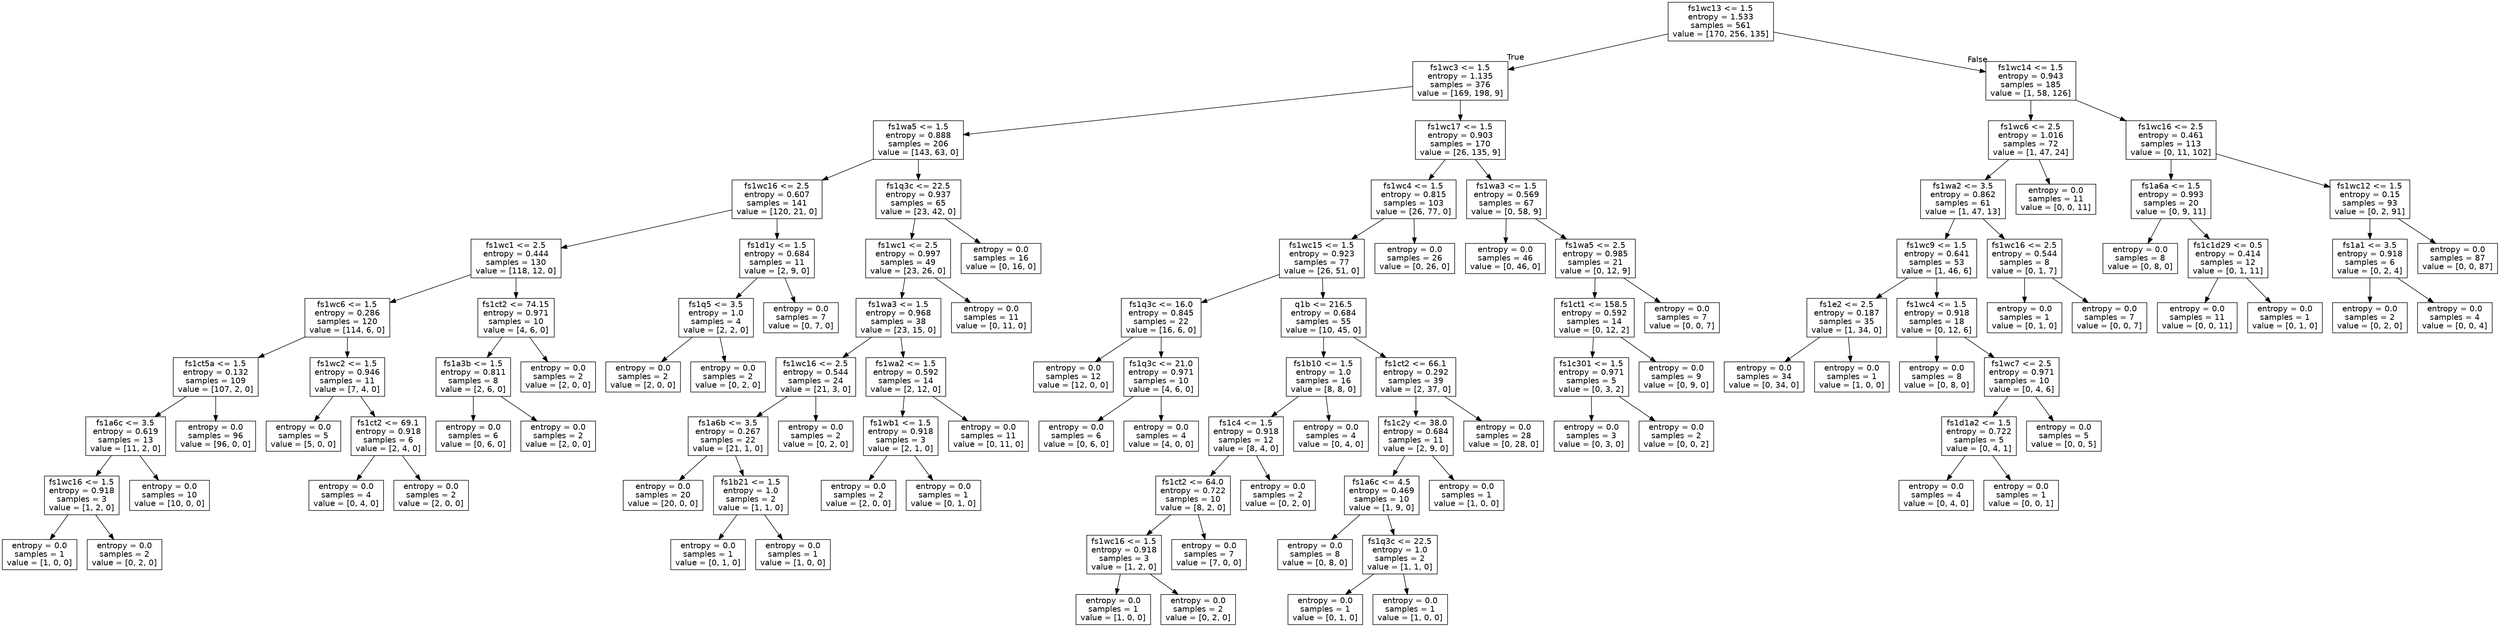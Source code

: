 digraph Tree {
node [shape=box, fontname="helvetica"] ;
edge [fontname="helvetica"] ;
0 [label="fs1wc13 <= 1.5\nentropy = 1.533\nsamples = 561\nvalue = [170, 256, 135]"] ;
1 [label="fs1wc3 <= 1.5\nentropy = 1.135\nsamples = 376\nvalue = [169, 198, 9]"] ;
0 -> 1 [labeldistance=2.5, labelangle=45, headlabel="True"] ;
2 [label="fs1wa5 <= 1.5\nentropy = 0.888\nsamples = 206\nvalue = [143, 63, 0]"] ;
1 -> 2 ;
3 [label="fs1wc16 <= 2.5\nentropy = 0.607\nsamples = 141\nvalue = [120, 21, 0]"] ;
2 -> 3 ;
4 [label="fs1wc1 <= 2.5\nentropy = 0.444\nsamples = 130\nvalue = [118, 12, 0]"] ;
3 -> 4 ;
5 [label="fs1wc6 <= 1.5\nentropy = 0.286\nsamples = 120\nvalue = [114, 6, 0]"] ;
4 -> 5 ;
6 [label="fs1ct5a <= 1.5\nentropy = 0.132\nsamples = 109\nvalue = [107, 2, 0]"] ;
5 -> 6 ;
7 [label="fs1a6c <= 3.5\nentropy = 0.619\nsamples = 13\nvalue = [11, 2, 0]"] ;
6 -> 7 ;
8 [label="fs1wc16 <= 1.5\nentropy = 0.918\nsamples = 3\nvalue = [1, 2, 0]"] ;
7 -> 8 ;
9 [label="entropy = 0.0\nsamples = 1\nvalue = [1, 0, 0]"] ;
8 -> 9 ;
10 [label="entropy = 0.0\nsamples = 2\nvalue = [0, 2, 0]"] ;
8 -> 10 ;
11 [label="entropy = 0.0\nsamples = 10\nvalue = [10, 0, 0]"] ;
7 -> 11 ;
12 [label="entropy = 0.0\nsamples = 96\nvalue = [96, 0, 0]"] ;
6 -> 12 ;
13 [label="fs1wc2 <= 1.5\nentropy = 0.946\nsamples = 11\nvalue = [7, 4, 0]"] ;
5 -> 13 ;
14 [label="entropy = 0.0\nsamples = 5\nvalue = [5, 0, 0]"] ;
13 -> 14 ;
15 [label="fs1ct2 <= 69.1\nentropy = 0.918\nsamples = 6\nvalue = [2, 4, 0]"] ;
13 -> 15 ;
16 [label="entropy = 0.0\nsamples = 4\nvalue = [0, 4, 0]"] ;
15 -> 16 ;
17 [label="entropy = 0.0\nsamples = 2\nvalue = [2, 0, 0]"] ;
15 -> 17 ;
18 [label="fs1ct2 <= 74.15\nentropy = 0.971\nsamples = 10\nvalue = [4, 6, 0]"] ;
4 -> 18 ;
19 [label="fs1a3b <= 1.5\nentropy = 0.811\nsamples = 8\nvalue = [2, 6, 0]"] ;
18 -> 19 ;
20 [label="entropy = 0.0\nsamples = 6\nvalue = [0, 6, 0]"] ;
19 -> 20 ;
21 [label="entropy = 0.0\nsamples = 2\nvalue = [2, 0, 0]"] ;
19 -> 21 ;
22 [label="entropy = 0.0\nsamples = 2\nvalue = [2, 0, 0]"] ;
18 -> 22 ;
23 [label="fs1d1y <= 1.5\nentropy = 0.684\nsamples = 11\nvalue = [2, 9, 0]"] ;
3 -> 23 ;
24 [label="fs1q5 <= 3.5\nentropy = 1.0\nsamples = 4\nvalue = [2, 2, 0]"] ;
23 -> 24 ;
25 [label="entropy = 0.0\nsamples = 2\nvalue = [2, 0, 0]"] ;
24 -> 25 ;
26 [label="entropy = 0.0\nsamples = 2\nvalue = [0, 2, 0]"] ;
24 -> 26 ;
27 [label="entropy = 0.0\nsamples = 7\nvalue = [0, 7, 0]"] ;
23 -> 27 ;
28 [label="fs1q3c <= 22.5\nentropy = 0.937\nsamples = 65\nvalue = [23, 42, 0]"] ;
2 -> 28 ;
29 [label="fs1wc1 <= 2.5\nentropy = 0.997\nsamples = 49\nvalue = [23, 26, 0]"] ;
28 -> 29 ;
30 [label="fs1wa3 <= 1.5\nentropy = 0.968\nsamples = 38\nvalue = [23, 15, 0]"] ;
29 -> 30 ;
31 [label="fs1wc16 <= 2.5\nentropy = 0.544\nsamples = 24\nvalue = [21, 3, 0]"] ;
30 -> 31 ;
32 [label="fs1a6b <= 3.5\nentropy = 0.267\nsamples = 22\nvalue = [21, 1, 0]"] ;
31 -> 32 ;
33 [label="entropy = 0.0\nsamples = 20\nvalue = [20, 0, 0]"] ;
32 -> 33 ;
34 [label="fs1b21 <= 1.5\nentropy = 1.0\nsamples = 2\nvalue = [1, 1, 0]"] ;
32 -> 34 ;
35 [label="entropy = 0.0\nsamples = 1\nvalue = [0, 1, 0]"] ;
34 -> 35 ;
36 [label="entropy = 0.0\nsamples = 1\nvalue = [1, 0, 0]"] ;
34 -> 36 ;
37 [label="entropy = 0.0\nsamples = 2\nvalue = [0, 2, 0]"] ;
31 -> 37 ;
38 [label="fs1wa2 <= 1.5\nentropy = 0.592\nsamples = 14\nvalue = [2, 12, 0]"] ;
30 -> 38 ;
39 [label="fs1wb1 <= 1.5\nentropy = 0.918\nsamples = 3\nvalue = [2, 1, 0]"] ;
38 -> 39 ;
40 [label="entropy = 0.0\nsamples = 2\nvalue = [2, 0, 0]"] ;
39 -> 40 ;
41 [label="entropy = 0.0\nsamples = 1\nvalue = [0, 1, 0]"] ;
39 -> 41 ;
42 [label="entropy = 0.0\nsamples = 11\nvalue = [0, 11, 0]"] ;
38 -> 42 ;
43 [label="entropy = 0.0\nsamples = 11\nvalue = [0, 11, 0]"] ;
29 -> 43 ;
44 [label="entropy = 0.0\nsamples = 16\nvalue = [0, 16, 0]"] ;
28 -> 44 ;
45 [label="fs1wc17 <= 1.5\nentropy = 0.903\nsamples = 170\nvalue = [26, 135, 9]"] ;
1 -> 45 ;
46 [label="fs1wc4 <= 1.5\nentropy = 0.815\nsamples = 103\nvalue = [26, 77, 0]"] ;
45 -> 46 ;
47 [label="fs1wc15 <= 1.5\nentropy = 0.923\nsamples = 77\nvalue = [26, 51, 0]"] ;
46 -> 47 ;
48 [label="fs1q3c <= 16.0\nentropy = 0.845\nsamples = 22\nvalue = [16, 6, 0]"] ;
47 -> 48 ;
49 [label="entropy = 0.0\nsamples = 12\nvalue = [12, 0, 0]"] ;
48 -> 49 ;
50 [label="fs1q3c <= 21.0\nentropy = 0.971\nsamples = 10\nvalue = [4, 6, 0]"] ;
48 -> 50 ;
51 [label="entropy = 0.0\nsamples = 6\nvalue = [0, 6, 0]"] ;
50 -> 51 ;
52 [label="entropy = 0.0\nsamples = 4\nvalue = [4, 0, 0]"] ;
50 -> 52 ;
53 [label="q1b <= 216.5\nentropy = 0.684\nsamples = 55\nvalue = [10, 45, 0]"] ;
47 -> 53 ;
54 [label="fs1b10 <= 1.5\nentropy = 1.0\nsamples = 16\nvalue = [8, 8, 0]"] ;
53 -> 54 ;
55 [label="fs1c4 <= 1.5\nentropy = 0.918\nsamples = 12\nvalue = [8, 4, 0]"] ;
54 -> 55 ;
56 [label="fs1ct2 <= 64.0\nentropy = 0.722\nsamples = 10\nvalue = [8, 2, 0]"] ;
55 -> 56 ;
57 [label="fs1wc16 <= 1.5\nentropy = 0.918\nsamples = 3\nvalue = [1, 2, 0]"] ;
56 -> 57 ;
58 [label="entropy = 0.0\nsamples = 1\nvalue = [1, 0, 0]"] ;
57 -> 58 ;
59 [label="entropy = 0.0\nsamples = 2\nvalue = [0, 2, 0]"] ;
57 -> 59 ;
60 [label="entropy = 0.0\nsamples = 7\nvalue = [7, 0, 0]"] ;
56 -> 60 ;
61 [label="entropy = 0.0\nsamples = 2\nvalue = [0, 2, 0]"] ;
55 -> 61 ;
62 [label="entropy = 0.0\nsamples = 4\nvalue = [0, 4, 0]"] ;
54 -> 62 ;
63 [label="fs1ct2 <= 66.1\nentropy = 0.292\nsamples = 39\nvalue = [2, 37, 0]"] ;
53 -> 63 ;
64 [label="fs1c2y <= 38.0\nentropy = 0.684\nsamples = 11\nvalue = [2, 9, 0]"] ;
63 -> 64 ;
65 [label="fs1a6c <= 4.5\nentropy = 0.469\nsamples = 10\nvalue = [1, 9, 0]"] ;
64 -> 65 ;
66 [label="entropy = 0.0\nsamples = 8\nvalue = [0, 8, 0]"] ;
65 -> 66 ;
67 [label="fs1q3c <= 22.5\nentropy = 1.0\nsamples = 2\nvalue = [1, 1, 0]"] ;
65 -> 67 ;
68 [label="entropy = 0.0\nsamples = 1\nvalue = [0, 1, 0]"] ;
67 -> 68 ;
69 [label="entropy = 0.0\nsamples = 1\nvalue = [1, 0, 0]"] ;
67 -> 69 ;
70 [label="entropy = 0.0\nsamples = 1\nvalue = [1, 0, 0]"] ;
64 -> 70 ;
71 [label="entropy = 0.0\nsamples = 28\nvalue = [0, 28, 0]"] ;
63 -> 71 ;
72 [label="entropy = 0.0\nsamples = 26\nvalue = [0, 26, 0]"] ;
46 -> 72 ;
73 [label="fs1wa3 <= 1.5\nentropy = 0.569\nsamples = 67\nvalue = [0, 58, 9]"] ;
45 -> 73 ;
74 [label="entropy = 0.0\nsamples = 46\nvalue = [0, 46, 0]"] ;
73 -> 74 ;
75 [label="fs1wa5 <= 2.5\nentropy = 0.985\nsamples = 21\nvalue = [0, 12, 9]"] ;
73 -> 75 ;
76 [label="fs1ct1 <= 158.5\nentropy = 0.592\nsamples = 14\nvalue = [0, 12, 2]"] ;
75 -> 76 ;
77 [label="fs1c301 <= 1.5\nentropy = 0.971\nsamples = 5\nvalue = [0, 3, 2]"] ;
76 -> 77 ;
78 [label="entropy = 0.0\nsamples = 3\nvalue = [0, 3, 0]"] ;
77 -> 78 ;
79 [label="entropy = 0.0\nsamples = 2\nvalue = [0, 0, 2]"] ;
77 -> 79 ;
80 [label="entropy = 0.0\nsamples = 9\nvalue = [0, 9, 0]"] ;
76 -> 80 ;
81 [label="entropy = 0.0\nsamples = 7\nvalue = [0, 0, 7]"] ;
75 -> 81 ;
82 [label="fs1wc14 <= 1.5\nentropy = 0.943\nsamples = 185\nvalue = [1, 58, 126]"] ;
0 -> 82 [labeldistance=2.5, labelangle=-45, headlabel="False"] ;
83 [label="fs1wc6 <= 2.5\nentropy = 1.016\nsamples = 72\nvalue = [1, 47, 24]"] ;
82 -> 83 ;
84 [label="fs1wa2 <= 3.5\nentropy = 0.862\nsamples = 61\nvalue = [1, 47, 13]"] ;
83 -> 84 ;
85 [label="fs1wc9 <= 1.5\nentropy = 0.641\nsamples = 53\nvalue = [1, 46, 6]"] ;
84 -> 85 ;
86 [label="fs1e2 <= 2.5\nentropy = 0.187\nsamples = 35\nvalue = [1, 34, 0]"] ;
85 -> 86 ;
87 [label="entropy = 0.0\nsamples = 34\nvalue = [0, 34, 0]"] ;
86 -> 87 ;
88 [label="entropy = 0.0\nsamples = 1\nvalue = [1, 0, 0]"] ;
86 -> 88 ;
89 [label="fs1wc4 <= 1.5\nentropy = 0.918\nsamples = 18\nvalue = [0, 12, 6]"] ;
85 -> 89 ;
90 [label="entropy = 0.0\nsamples = 8\nvalue = [0, 8, 0]"] ;
89 -> 90 ;
91 [label="fs1wc7 <= 2.5\nentropy = 0.971\nsamples = 10\nvalue = [0, 4, 6]"] ;
89 -> 91 ;
92 [label="fs1d1a2 <= 1.5\nentropy = 0.722\nsamples = 5\nvalue = [0, 4, 1]"] ;
91 -> 92 ;
93 [label="entropy = 0.0\nsamples = 4\nvalue = [0, 4, 0]"] ;
92 -> 93 ;
94 [label="entropy = 0.0\nsamples = 1\nvalue = [0, 0, 1]"] ;
92 -> 94 ;
95 [label="entropy = 0.0\nsamples = 5\nvalue = [0, 0, 5]"] ;
91 -> 95 ;
96 [label="fs1wc16 <= 2.5\nentropy = 0.544\nsamples = 8\nvalue = [0, 1, 7]"] ;
84 -> 96 ;
97 [label="entropy = 0.0\nsamples = 1\nvalue = [0, 1, 0]"] ;
96 -> 97 ;
98 [label="entropy = 0.0\nsamples = 7\nvalue = [0, 0, 7]"] ;
96 -> 98 ;
99 [label="entropy = 0.0\nsamples = 11\nvalue = [0, 0, 11]"] ;
83 -> 99 ;
100 [label="fs1wc16 <= 2.5\nentropy = 0.461\nsamples = 113\nvalue = [0, 11, 102]"] ;
82 -> 100 ;
101 [label="fs1a6a <= 1.5\nentropy = 0.993\nsamples = 20\nvalue = [0, 9, 11]"] ;
100 -> 101 ;
102 [label="entropy = 0.0\nsamples = 8\nvalue = [0, 8, 0]"] ;
101 -> 102 ;
103 [label="fs1c1d29 <= 0.5\nentropy = 0.414\nsamples = 12\nvalue = [0, 1, 11]"] ;
101 -> 103 ;
104 [label="entropy = 0.0\nsamples = 11\nvalue = [0, 0, 11]"] ;
103 -> 104 ;
105 [label="entropy = 0.0\nsamples = 1\nvalue = [0, 1, 0]"] ;
103 -> 105 ;
106 [label="fs1wc12 <= 1.5\nentropy = 0.15\nsamples = 93\nvalue = [0, 2, 91]"] ;
100 -> 106 ;
107 [label="fs1a1 <= 3.5\nentropy = 0.918\nsamples = 6\nvalue = [0, 2, 4]"] ;
106 -> 107 ;
108 [label="entropy = 0.0\nsamples = 2\nvalue = [0, 2, 0]"] ;
107 -> 108 ;
109 [label="entropy = 0.0\nsamples = 4\nvalue = [0, 0, 4]"] ;
107 -> 109 ;
110 [label="entropy = 0.0\nsamples = 87\nvalue = [0, 0, 87]"] ;
106 -> 110 ;
}